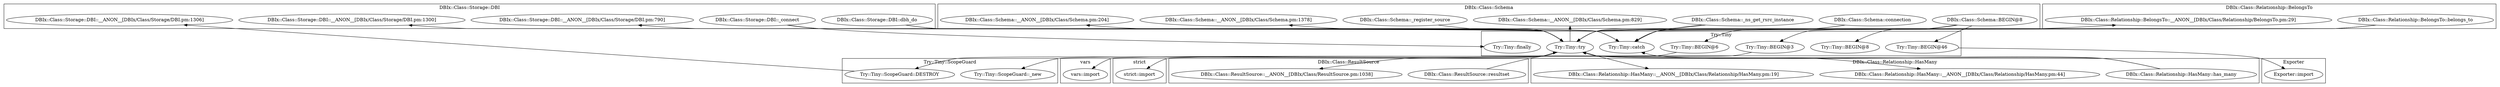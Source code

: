 digraph {
graph [overlap=false]
subgraph cluster_vars {
	label="vars";
	"vars::import";
}
subgraph cluster_strict {
	label="strict";
	"strict::import";
}
subgraph cluster_Try_Tiny_ScopeGuard {
	label="Try::Tiny::ScopeGuard";
	"Try::Tiny::ScopeGuard::DESTROY";
	"Try::Tiny::ScopeGuard::_new";
}
subgraph cluster_Exporter {
	label="Exporter";
	"Exporter::import";
}
subgraph cluster_Try_Tiny {
	label="Try::Tiny";
	"Try::Tiny::finally";
	"Try::Tiny::BEGIN@6";
	"Try::Tiny::catch";
	"Try::Tiny::BEGIN@8";
	"Try::Tiny::BEGIN@3";
	"Try::Tiny::try";
	"Try::Tiny::BEGIN@46";
}
subgraph cluster_DBIx_Class_Schema {
	label="DBIx::Class::Schema";
	"DBIx::Class::Schema::BEGIN@8";
	"DBIx::Class::Schema::__ANON__[DBIx/Class/Schema.pm:204]";
	"DBIx::Class::Schema::_ns_get_rsrc_instance";
	"DBIx::Class::Schema::_register_source";
	"DBIx::Class::Schema::__ANON__[DBIx/Class/Schema.pm:1378]";
	"DBIx::Class::Schema::connection";
	"DBIx::Class::Schema::__ANON__[DBIx/Class/Schema.pm:829]";
}
subgraph cluster_DBIx_Class_Relationship_BelongsTo {
	label="DBIx::Class::Relationship::BelongsTo";
	"DBIx::Class::Relationship::BelongsTo::belongs_to";
	"DBIx::Class::Relationship::BelongsTo::__ANON__[DBIx/Class/Relationship/BelongsTo.pm:29]";
}
subgraph cluster_DBIx_Class_Storage_DBI {
	label="DBIx::Class::Storage::DBI";
	"DBIx::Class::Storage::DBI::__ANON__[DBIx/Class/Storage/DBI.pm:1300]";
	"DBIx::Class::Storage::DBI::_connect";
	"DBIx::Class::Storage::DBI::dbh_do";
	"DBIx::Class::Storage::DBI::__ANON__[DBIx/Class/Storage/DBI.pm:790]";
	"DBIx::Class::Storage::DBI::__ANON__[DBIx/Class/Storage/DBI.pm:1306]";
}
subgraph cluster_DBIx_Class_ResultSource {
	label="DBIx::Class::ResultSource";
	"DBIx::Class::ResultSource::resultset";
	"DBIx::Class::ResultSource::__ANON__[DBIx/Class/ResultSource.pm:1038]";
}
subgraph cluster_DBIx_Class_Relationship_HasMany {
	label="DBIx::Class::Relationship::HasMany";
	"DBIx::Class::Relationship::HasMany::has_many";
	"DBIx::Class::Relationship::HasMany::__ANON__[DBIx/Class/Relationship/HasMany.pm:44]";
	"DBIx::Class::Relationship::HasMany::__ANON__[DBIx/Class/Relationship/HasMany.pm:19]";
}
"DBIx::Class::Relationship::BelongsTo::belongs_to" -> "Try::Tiny::try";
"DBIx::Class::ResultSource::resultset" -> "Try::Tiny::try";
"DBIx::Class::Relationship::HasMany::has_many" -> "Try::Tiny::try";
"DBIx::Class::Storage::DBI::dbh_do" -> "Try::Tiny::try";
"DBIx::Class::Schema::_register_source" -> "Try::Tiny::try";
"DBIx::Class::Schema::_ns_get_rsrc_instance" -> "Try::Tiny::try";
"DBIx::Class::Storage::DBI::_connect" -> "Try::Tiny::try";
"DBIx::Class::Schema::connection" -> "Try::Tiny::try";
"Try::Tiny::BEGIN@46" -> "Exporter::import";
"Try::Tiny::ScopeGuard::DESTROY" -> "DBIx::Class::Storage::DBI::__ANON__[DBIx/Class/Storage/DBI.pm:1306]";
"Try::Tiny::try" -> "DBIx::Class::Relationship::HasMany::__ANON__[DBIx/Class/Relationship/HasMany.pm:19]";
"Try::Tiny::try" -> "DBIx::Class::Relationship::BelongsTo::__ANON__[DBIx/Class/Relationship/BelongsTo.pm:29]";
"Try::Tiny::try" -> "DBIx::Class::Relationship::HasMany::__ANON__[DBIx/Class/Relationship/HasMany.pm:44]";
"Try::Tiny::try" -> "DBIx::Class::Schema::__ANON__[DBIx/Class/Schema.pm:1378]";
"Try::Tiny::try" -> "Try::Tiny::ScopeGuard::_new";
"DBIx::Class::Schema::BEGIN@8" -> "Try::Tiny::BEGIN@3";
"Try::Tiny::try" -> "DBIx::Class::Storage::DBI::__ANON__[DBIx/Class/Storage/DBI.pm:790]";
"Try::Tiny::try" -> "DBIx::Class::ResultSource::__ANON__[DBIx/Class/ResultSource.pm:1038]";
"Try::Tiny::try" -> "DBIx::Class::Schema::__ANON__[DBIx/Class/Schema.pm:829]";
"DBIx::Class::Storage::DBI::_connect" -> "Try::Tiny::finally";
"DBIx::Class::Relationship::BelongsTo::belongs_to" -> "Try::Tiny::catch";
"DBIx::Class::Schema::_ns_get_rsrc_instance" -> "Try::Tiny::catch";
"DBIx::Class::Relationship::HasMany::has_many" -> "Try::Tiny::catch";
"DBIx::Class::Storage::DBI::_connect" -> "Try::Tiny::catch";
"DBIx::Class::Storage::DBI::dbh_do" -> "Try::Tiny::catch";
"DBIx::Class::Schema::connection" -> "Try::Tiny::catch";
"DBIx::Class::Schema::BEGIN@8" -> "Try::Tiny::BEGIN@6";
"Try::Tiny::try" -> "Try::Tiny::ScopeGuard::DESTROY";
"Try::Tiny::try" -> "DBIx::Class::Schema::__ANON__[DBIx/Class/Schema.pm:204]";
"Try::Tiny::BEGIN@6" -> "vars::import";
"Try::Tiny::try" -> "DBIx::Class::Storage::DBI::__ANON__[DBIx/Class/Storage/DBI.pm:1300]";
"DBIx::Class::Schema::BEGIN@8" -> "Try::Tiny::BEGIN@8";
"DBIx::Class::Schema::BEGIN@8" -> "Try::Tiny::BEGIN@46";
"Try::Tiny::BEGIN@3" -> "strict::import";
}
